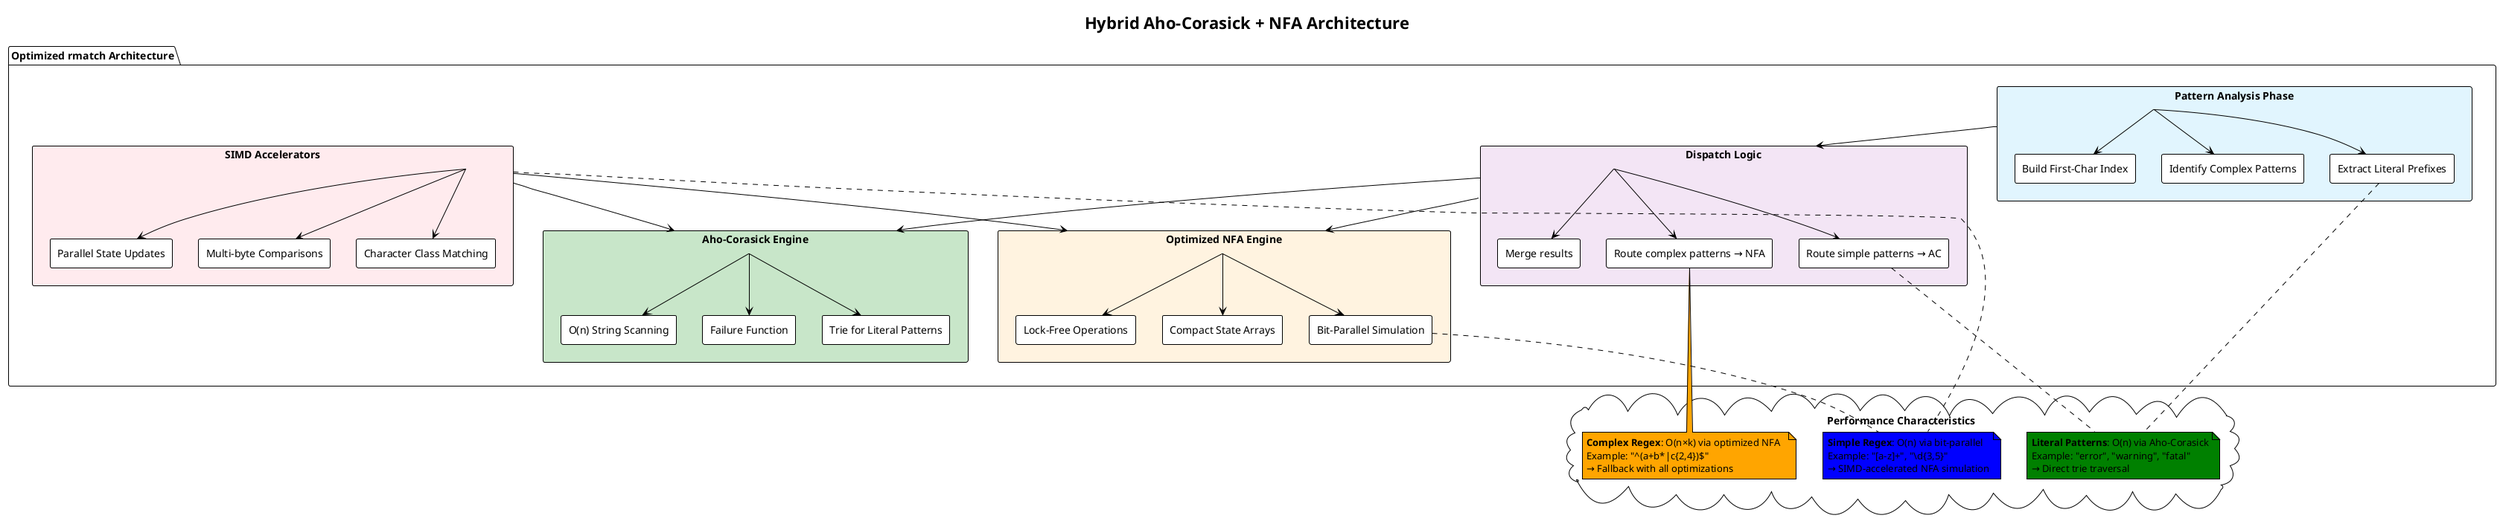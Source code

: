 @startuml
!theme plain
title Hybrid Aho-Corasick + NFA Architecture

package "Optimized rmatch Architecture" {
  
  rectangle "Pattern Analysis Phase" as analysis #e1f5fe {
    rectangle "Extract Literal Prefixes" as literals
    rectangle "Identify Complex Patterns" as complex
    rectangle "Build First-Char Index" as firstchar
    analysis --> literals
    analysis --> complex
    analysis --> firstchar
  }
  
  rectangle "Aho-Corasick Engine" as ac #c8e6c9 {
    rectangle "Trie for Literal Patterns" as trie
    rectangle "Failure Function" as failure
    rectangle "O(n) String Scanning" as scan
    ac --> trie
    ac --> failure
    ac --> scan
  }
  
  rectangle "Optimized NFA Engine" as nfa #fff3e0 {
    rectangle "Bit-Parallel Simulation" as bitpar
    rectangle "Compact State Arrays" as compact
    rectangle "Lock-Free Operations" as lockfree
    nfa --> bitpar
    nfa --> compact
    nfa --> lockfree
  }
  
  rectangle "Dispatch Logic" as dispatch #f3e5f5 {
    rectangle "Route simple patterns → AC" as route1
    rectangle "Route complex patterns → NFA" as route2  
    rectangle "Merge results" as merge
    dispatch --> route1
    dispatch --> route2
    dispatch --> merge
  }
  
  rectangle "SIMD Accelerators" as simd #ffebee {
    rectangle "Character Class Matching" as charclass
    rectangle "Multi-byte Comparisons" as multibyte
    rectangle "Parallel State Updates" as parallel
    simd --> charclass
    simd --> multibyte  
    simd --> parallel
  }
}

cloud "Performance Characteristics" as perfchars {
  note as perf1 #green
    **Literal Patterns**: O(n) via Aho-Corasick
    Example: "error", "warning", "fatal"
    → Direct trie traversal
  end note
  
  note as perf2 #blue  
    **Simple Regex**: O(n) via bit-parallel
    Example: "[a-z]+", "\d{3,5}"
    → SIMD-accelerated NFA simulation
  end note
  
  note as perf3 #orange
    **Complex Regex**: O(n×k) via optimized NFA  
    Example: "^(a+b*|c{2,4})$"
    → Fallback with all optimizations
  end note
}

literals .. perf1
route1 .. perf1
bitpar .. perf2
route2 .. perf3
simd .. perf2

analysis --> dispatch
dispatch --> ac
dispatch --> nfa
simd --> ac
simd --> nfa

@enduml
